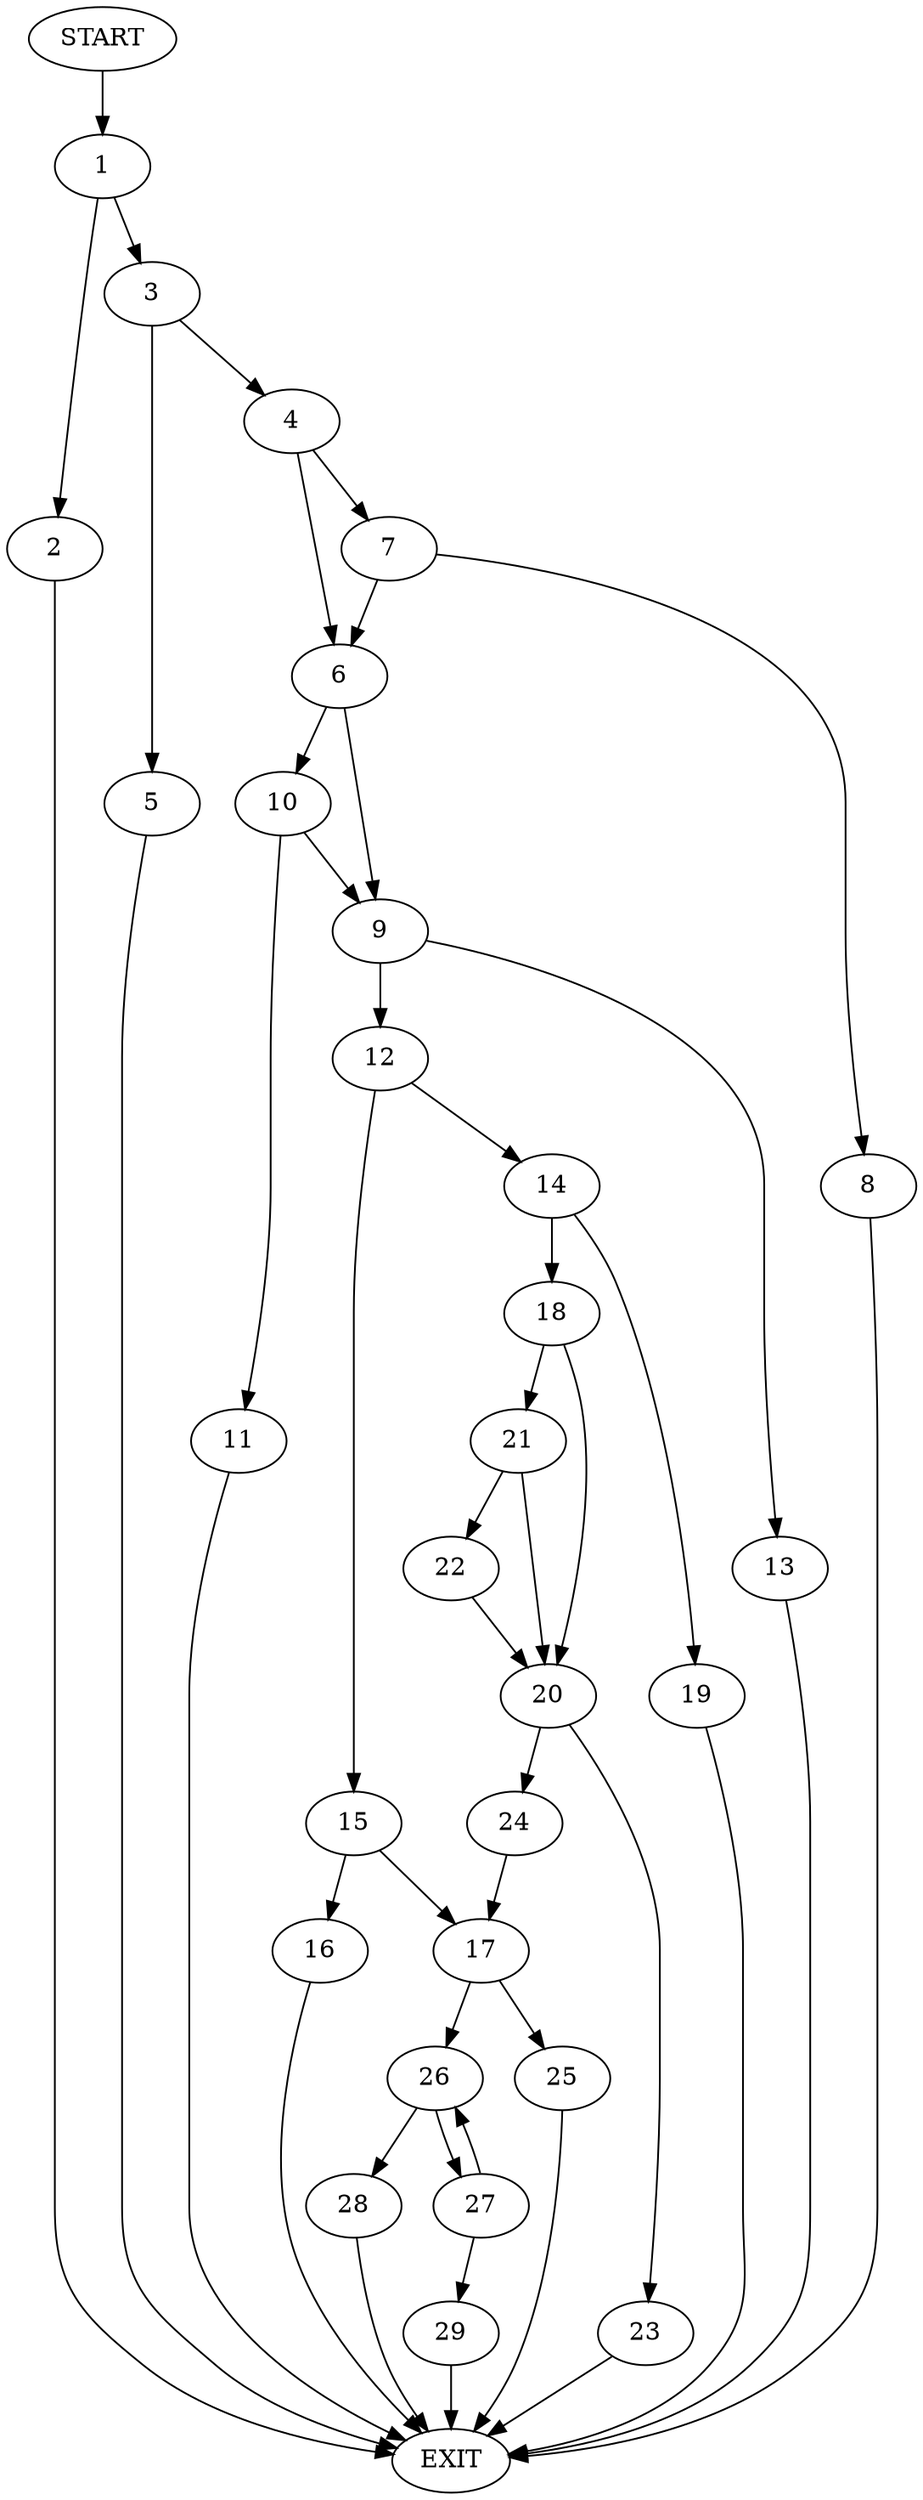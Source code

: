 digraph {
0 [label="START"]
30 [label="EXIT"]
0 -> 1
1 -> 2
1 -> 3
3 -> 4
3 -> 5
2 -> 30
5 -> 30
4 -> 6
4 -> 7
7 -> 6
7 -> 8
6 -> 9
6 -> 10
8 -> 30
10 -> 9
10 -> 11
9 -> 12
9 -> 13
11 -> 30
12 -> 14
12 -> 15
13 -> 30
15 -> 16
15 -> 17
14 -> 18
14 -> 19
19 -> 30
18 -> 20
18 -> 21
21 -> 20
21 -> 22
20 -> 23
20 -> 24
22 -> 20
24 -> 17
23 -> 30
17 -> 25
17 -> 26
16 -> 30
26 -> 27
26 -> 28
25 -> 30
27 -> 26
27 -> 29
28 -> 30
29 -> 30
}
